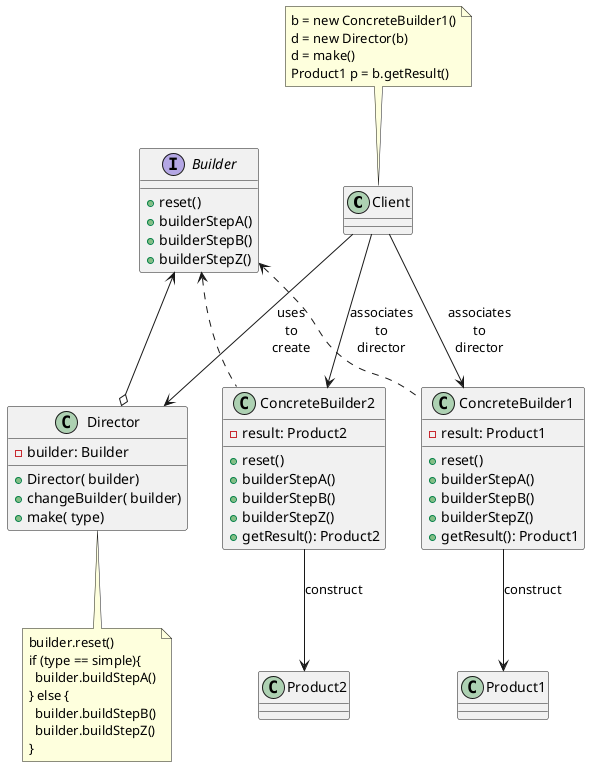 @startuml

class Client
note top:b = new ConcreteBuilder1()\nd = new Director(b)\nd = make()\nProduct1 p = b.getResult()
class Director {
- builder: Builder
+ Director( builder)
+ changeBuilder( builder)
+ make( type)
}
note bottom:builder.reset()\nif (type == simple){\n  builder.buildStepA()\n} else {\n  builder.buildStepB()\n  builder.buildStepZ()\n}
interface Builder {
+ reset()
+ builderStepA()
+ builderStepB()
+ builderStepZ()
}

Builder <-right-o Director
class "ConcreteBuilder1"{
- result: Product1
+ reset()
+ builderStepA()
+ builderStepB()
+ builderStepZ()
+ getResult(): Product1
}

class Product1
"ConcreteBuilder1" -->Product1:construct

class "ConcreteBuilder2"{
- result: Product2
+ reset()
+ builderStepA()
+ builderStepB()
+ builderStepZ()
+ getResult(): Product2
}

class Product2
"ConcreteBuilder2" -->Product2:construct

Builder <.."ConcreteBuilder1"
Builder <.."ConcreteBuilder2"

Client --> Director:uses\nto\ncreate
Client --> "ConcreteBuilder1":associates\nto\ndirector
Client --> "ConcreteBuilder2":associates\nto\ndirector
@enduml